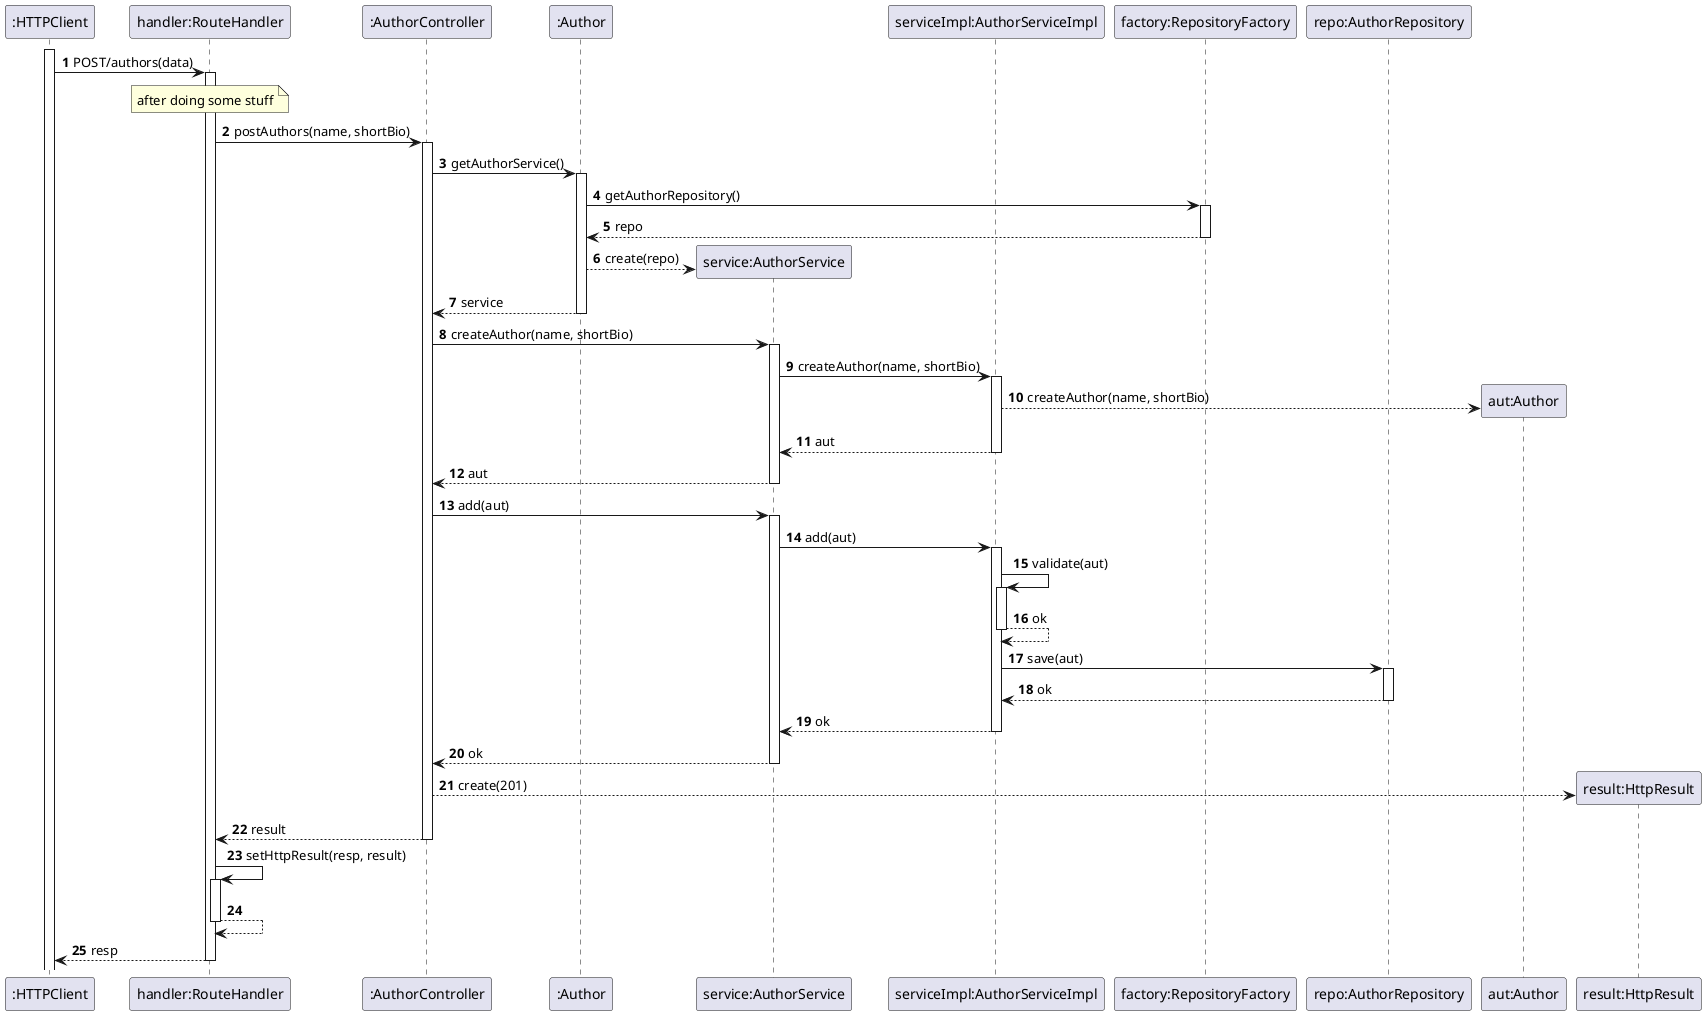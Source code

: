 @startuml
'https://plantuml.com/sequence-diagram
autoactivate on
autonumber

participant ":HTTPClient" as HTTPClient
participant "handler:RouteHandler" as System
participant ":AuthorController" as Ctrl
participant ":Author" as Person
participant "service:AuthorService" as Service
participant "serviceImpl:AuthorServiceImpl" as ServiceImpl
participant "factory:RepositoryFactory" as Factory
participant "repo:AuthorRepository" as Repo
participant "aut:Author" as Author
participant "result:HttpResult" as Result

activate HTTPClient

HTTPClient -> System: POST/authors(data)

note over System: after doing some stuff

System -> Ctrl: postAuthors(name, shortBio)
Ctrl -> Person: getAuthorService()
Person -> Factory : getAuthorRepository()
Factory --> Person: repo
Person -->Service**: create(repo)
Person --> Ctrl: service
Ctrl -> Service: createAuthor(name, shortBio)
Service -> ServiceImpl: createAuthor(name, shortBio)
ServiceImpl --> Author**: createAuthor(name, shortBio)
ServiceImpl --> Service: aut
Service --> Ctrl: aut
Ctrl -> Service: add(aut)
Service -> ServiceImpl: add(aut)
ServiceImpl -> ServiceImpl : validate(aut)
ServiceImpl --> ServiceImpl : ok
ServiceImpl -> Repo: save(aut)
Repo --> ServiceImpl : ok
ServiceImpl --> Service: ok
Service --> Ctrl: ok
Ctrl --> Result**: create(201)
Ctrl --> System: result
System -> System: setHttpResult(resp, result)
System --> System:
System --> HTTPClient: resp
@enduml
